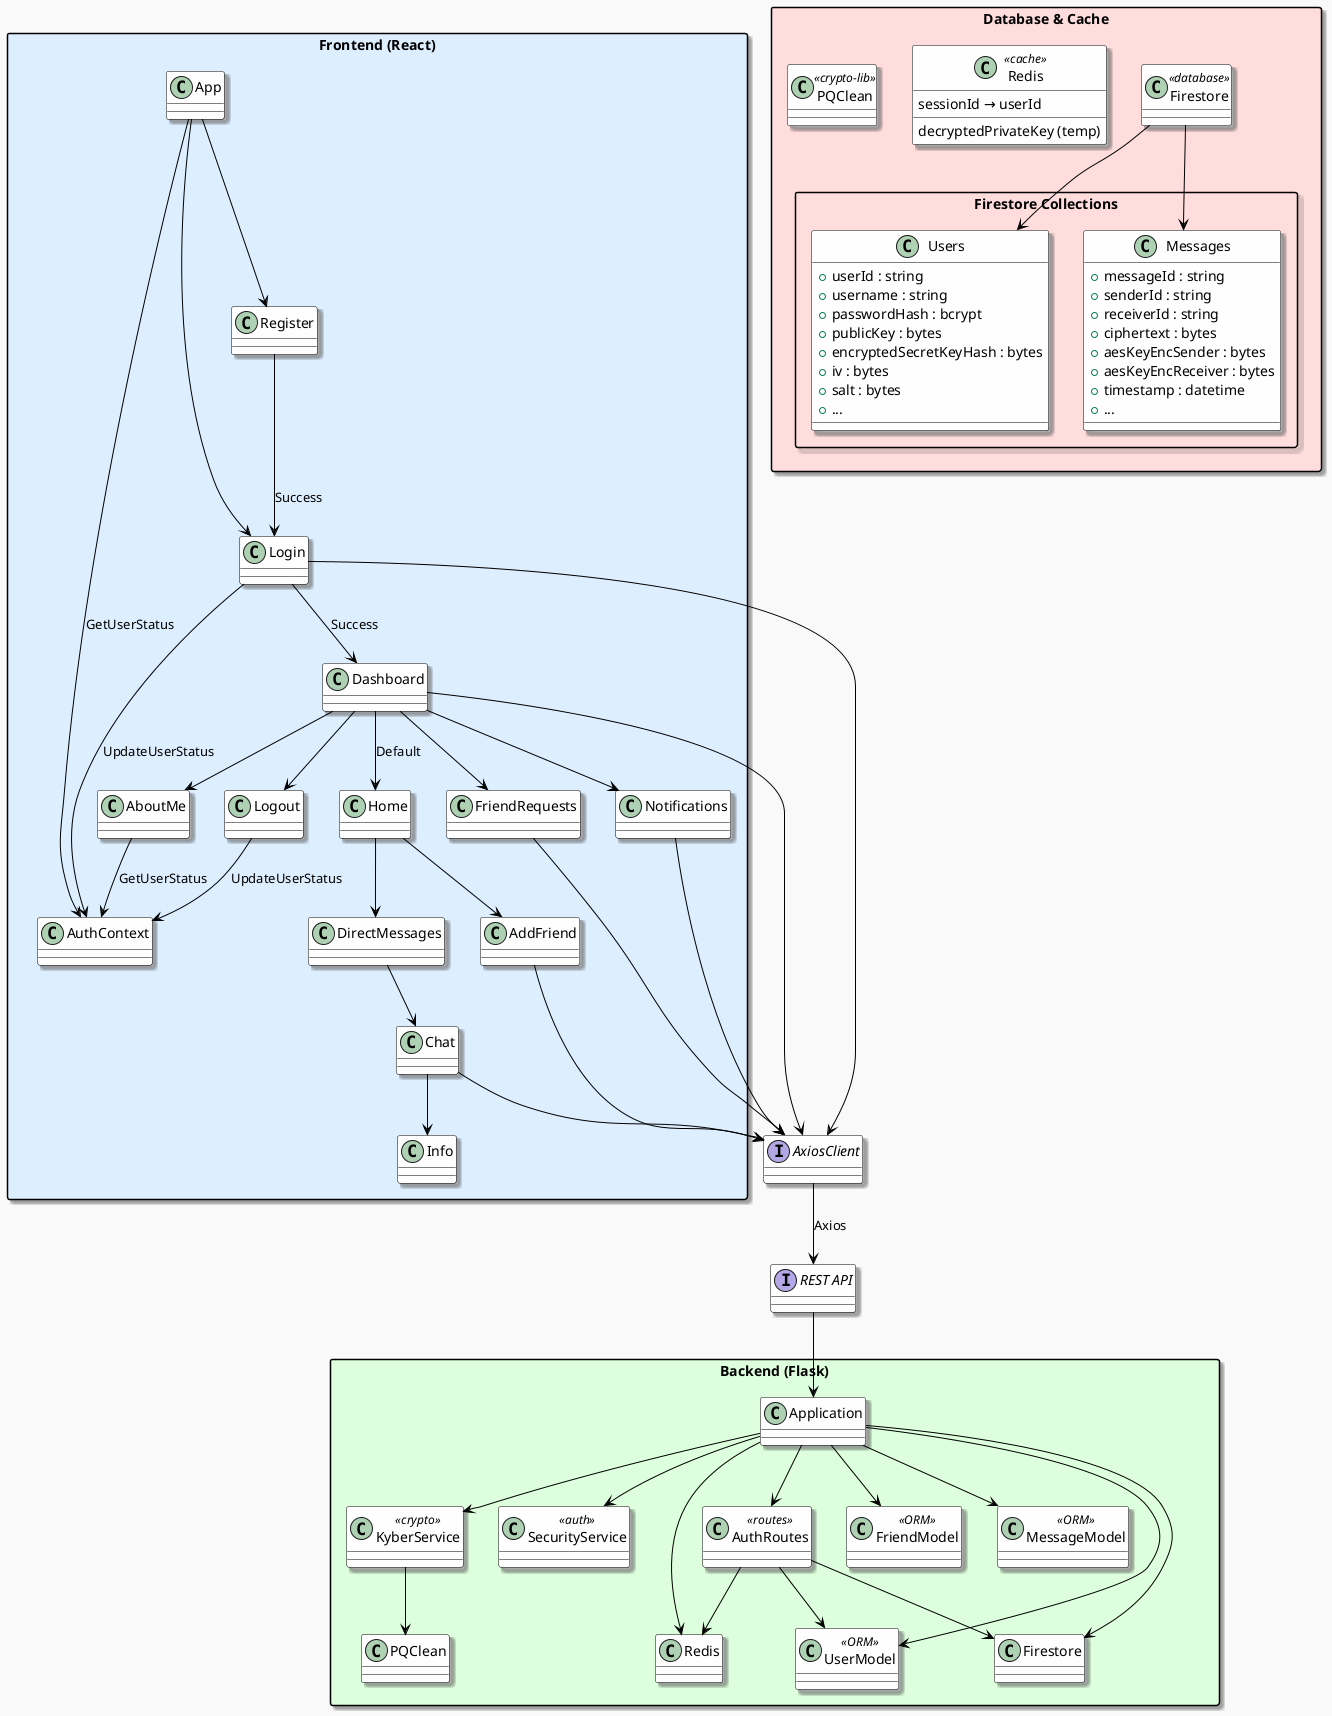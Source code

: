 @startuml
skinparam backgroundColor #f9f9f9
skinparam packageStyle rectangle
skinparam class {
  BorderColor Black
  ArrowColor Black
  BackgroundColor #fefefe
}
skinparam stereotypeCBackgroundColor #ddeeff
skinparam stereotypeABackgroundColor #ddffdd
skinparam stereotypeIBackgroundColor #ffdddd
skinparam shadowing true

package "Frontend (React)" #ddeeff {
  class App
  class Logout
  class DirectMessages
  class AuthContext
  class Chat
  class Home
  class Login
  class Dashboard
  class FriendRequests
  class Info
  class Notifications
  class AboutMe
  class AddFriend
  class Register

  App --> Login 
  App --> AuthContext : GetUserStatus
  App --> Register

  Register --> Login : Success

  Login --> AuthContext : UpdateUserStatus
  Login --> Dashboard : Success

  Dashboard --> Home : Default 
  Dashboard --> FriendRequests
  Dashboard --> Notifications
  Dashboard --> AboutMe
  Dashboard --> Logout 

  Logout --> AuthContext : UpdateUserStatus
  
  AboutMe --> AuthContext : GetUserStatus
  Home --> DirectMessages
  DirectMessages --> Chat
  Home --> AddFriend
  Chat --> Info
}

package "Backend (Flask)" #ddffdd {
  class Application
  class KyberService <<crypto>>
  class SecurityService <<auth>>
  class AuthRoutes <<routes>>
  class UserModel <<ORM>>
  class FriendModel <<ORM>>
  class MessageModel <<ORM>>

  Application --> AuthRoutes
  Application --> KyberService
  Application --> SecurityService
  AuthRoutes --> UserModel
  AuthRoutes --> Redis
  AuthRoutes --> Firestore
  KyberService --> PQClean
  Application --> Firestore
  Application --> Redis
  Application --> UserModel
  Application --> FriendModel
  Application --> MessageModel
}

package "Database & Cache" #ffdddd {
  class Firestore <<database>>
  class Redis <<cache>>
  class PQClean <<crypto-lib>>

  package "Firestore Collections" {
    class Users {
      + userId : string
      + username : string
      + passwordHash : bcrypt
      + publicKey : bytes
      + encryptedSecretKeyHash : bytes
      + iv : bytes
      + salt : bytes
      + ...  
    }

    class Messages {
      + messageId : string
      + senderId : string
      + receiverId : string
      + ciphertext : bytes
      + aesKeyEncSender : bytes
      + aesKeyEncReceiver : bytes
      + timestamp : datetime
      + ...
    }
  }

  Firestore --> Users
  Firestore --> Messages
  Redis : sessionId → userId
  Redis : decryptedPrivateKey (temp)
}

interface "AxiosClient"

Login --> "AxiosClient"
Dashboard --> "AxiosClient"
Chat --> "AxiosClient"
Notifications --> "AxiosClient"
FriendRequests --> "AxiosClient"
AddFriend --> "AxiosClient"


interface "REST API"

AxiosClient --> "REST API" : Axios

"REST API" --> Application
@enduml